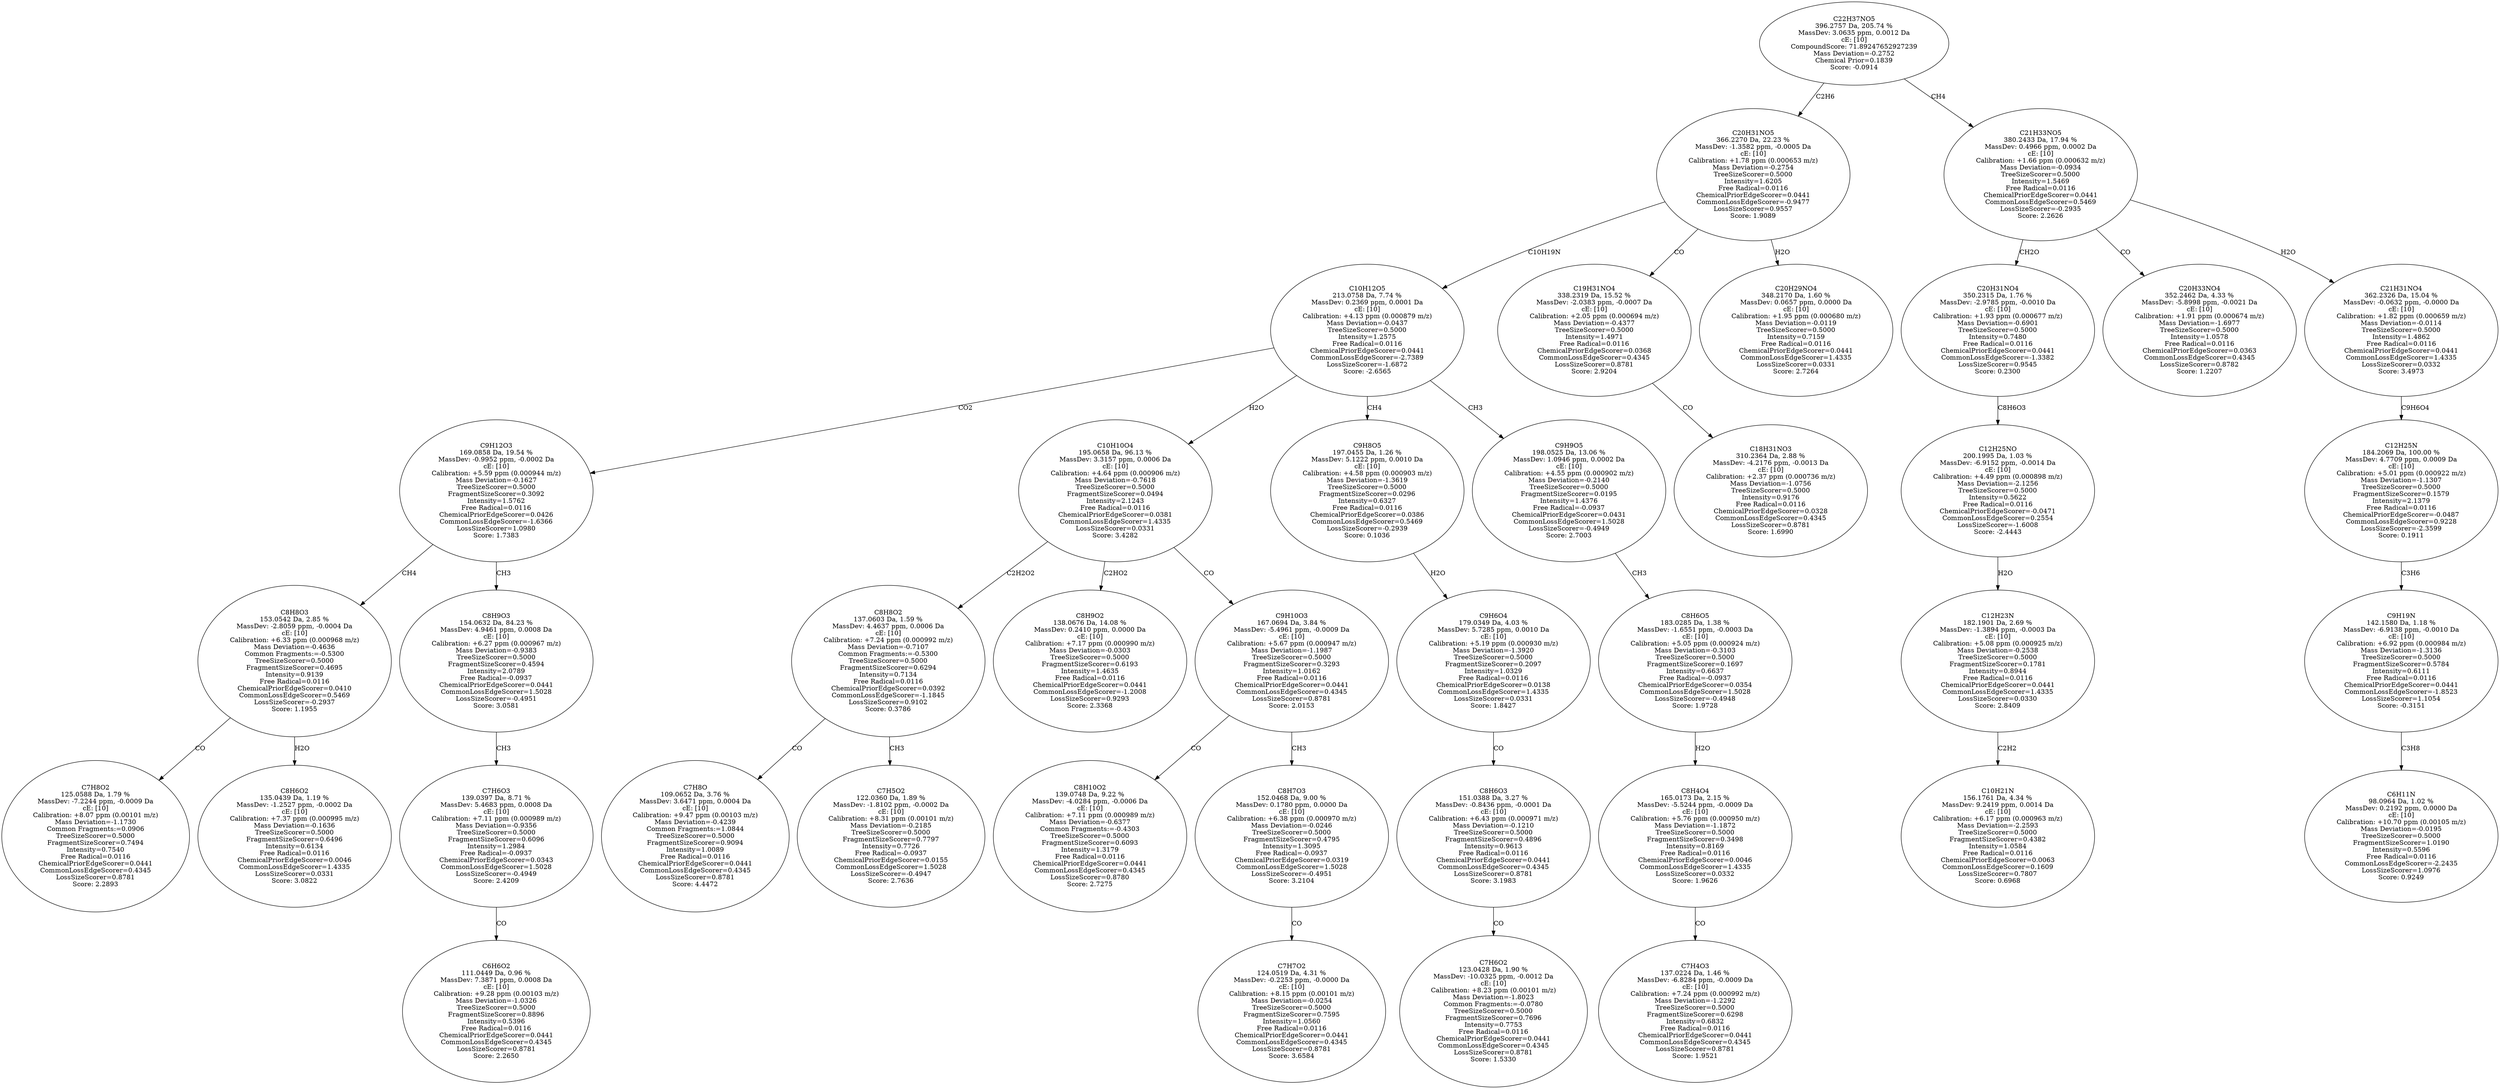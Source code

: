 strict digraph {
v1 [label="C7H8O2\n125.0588 Da, 1.79 %\nMassDev: -7.2244 ppm, -0.0009 Da\ncE: [10]\nCalibration: +8.07 ppm (0.00101 m/z)\nMass Deviation=-1.1730\nCommon Fragments:=0.0906\nTreeSizeScorer=0.5000\nFragmentSizeScorer=0.7494\nIntensity=0.7540\nFree Radical=0.0116\nChemicalPriorEdgeScorer=0.0441\nCommonLossEdgeScorer=0.4345\nLossSizeScorer=0.8781\nScore: 2.2893"];
v2 [label="C8H6O2\n135.0439 Da, 1.19 %\nMassDev: -1.2527 ppm, -0.0002 Da\ncE: [10]\nCalibration: +7.37 ppm (0.000995 m/z)\nMass Deviation=-0.1636\nTreeSizeScorer=0.5000\nFragmentSizeScorer=0.6496\nIntensity=0.6134\nFree Radical=0.0116\nChemicalPriorEdgeScorer=0.0046\nCommonLossEdgeScorer=1.4335\nLossSizeScorer=0.0331\nScore: 3.0822"];
v3 [label="C8H8O3\n153.0542 Da, 2.85 %\nMassDev: -2.8059 ppm, -0.0004 Da\ncE: [10]\nCalibration: +6.33 ppm (0.000968 m/z)\nMass Deviation=-0.4636\nCommon Fragments:=-0.5300\nTreeSizeScorer=0.5000\nFragmentSizeScorer=0.4695\nIntensity=0.9139\nFree Radical=0.0116\nChemicalPriorEdgeScorer=0.0410\nCommonLossEdgeScorer=0.5469\nLossSizeScorer=-0.2937\nScore: 1.1955"];
v4 [label="C6H6O2\n111.0449 Da, 0.96 %\nMassDev: 7.3871 ppm, 0.0008 Da\ncE: [10]\nCalibration: +9.28 ppm (0.00103 m/z)\nMass Deviation=-1.0326\nTreeSizeScorer=0.5000\nFragmentSizeScorer=0.8896\nIntensity=0.5396\nFree Radical=0.0116\nChemicalPriorEdgeScorer=0.0441\nCommonLossEdgeScorer=0.4345\nLossSizeScorer=0.8781\nScore: 2.2650"];
v5 [label="C7H6O3\n139.0397 Da, 8.71 %\nMassDev: 5.4683 ppm, 0.0008 Da\ncE: [10]\nCalibration: +7.11 ppm (0.000989 m/z)\nMass Deviation=-0.9356\nTreeSizeScorer=0.5000\nFragmentSizeScorer=0.6096\nIntensity=1.2984\nFree Radical=-0.0937\nChemicalPriorEdgeScorer=0.0343\nCommonLossEdgeScorer=1.5028\nLossSizeScorer=-0.4949\nScore: 2.4209"];
v6 [label="C8H9O3\n154.0632 Da, 84.23 %\nMassDev: 4.9461 ppm, 0.0008 Da\ncE: [10]\nCalibration: +6.27 ppm (0.000967 m/z)\nMass Deviation=-0.9383\nTreeSizeScorer=0.5000\nFragmentSizeScorer=0.4594\nIntensity=2.0789\nFree Radical=-0.0937\nChemicalPriorEdgeScorer=0.0441\nCommonLossEdgeScorer=1.5028\nLossSizeScorer=-0.4951\nScore: 3.0581"];
v7 [label="C9H12O3\n169.0858 Da, 19.54 %\nMassDev: -0.9952 ppm, -0.0002 Da\ncE: [10]\nCalibration: +5.59 ppm (0.000944 m/z)\nMass Deviation=-0.1627\nTreeSizeScorer=0.5000\nFragmentSizeScorer=0.3092\nIntensity=1.5762\nFree Radical=0.0116\nChemicalPriorEdgeScorer=0.0426\nCommonLossEdgeScorer=-1.6366\nLossSizeScorer=1.0980\nScore: 1.7383"];
v8 [label="C7H8O\n109.0652 Da, 3.76 %\nMassDev: 3.6471 ppm, 0.0004 Da\ncE: [10]\nCalibration: +9.47 ppm (0.00103 m/z)\nMass Deviation=-0.4239\nCommon Fragments:=1.0844\nTreeSizeScorer=0.5000\nFragmentSizeScorer=0.9094\nIntensity=1.0089\nFree Radical=0.0116\nChemicalPriorEdgeScorer=0.0441\nCommonLossEdgeScorer=0.4345\nLossSizeScorer=0.8781\nScore: 4.4472"];
v9 [label="C7H5O2\n122.0360 Da, 1.89 %\nMassDev: -1.8102 ppm, -0.0002 Da\ncE: [10]\nCalibration: +8.31 ppm (0.00101 m/z)\nMass Deviation=-0.2185\nTreeSizeScorer=0.5000\nFragmentSizeScorer=0.7797\nIntensity=0.7726\nFree Radical=-0.0937\nChemicalPriorEdgeScorer=0.0155\nCommonLossEdgeScorer=1.5028\nLossSizeScorer=-0.4947\nScore: 2.7636"];
v10 [label="C8H8O2\n137.0603 Da, 1.59 %\nMassDev: 4.4637 ppm, 0.0006 Da\ncE: [10]\nCalibration: +7.24 ppm (0.000992 m/z)\nMass Deviation=-0.7107\nCommon Fragments:=-0.5300\nTreeSizeScorer=0.5000\nFragmentSizeScorer=0.6294\nIntensity=0.7134\nFree Radical=0.0116\nChemicalPriorEdgeScorer=0.0392\nCommonLossEdgeScorer=-1.1845\nLossSizeScorer=0.9102\nScore: 0.3786"];
v11 [label="C8H9O2\n138.0676 Da, 14.08 %\nMassDev: 0.2410 ppm, 0.0000 Da\ncE: [10]\nCalibration: +7.17 ppm (0.000990 m/z)\nMass Deviation=-0.0303\nTreeSizeScorer=0.5000\nFragmentSizeScorer=0.6193\nIntensity=1.4635\nFree Radical=0.0116\nChemicalPriorEdgeScorer=0.0441\nCommonLossEdgeScorer=-1.2008\nLossSizeScorer=0.9293\nScore: 2.3368"];
v12 [label="C8H10O2\n139.0748 Da, 9.22 %\nMassDev: -4.0284 ppm, -0.0006 Da\ncE: [10]\nCalibration: +7.11 ppm (0.000989 m/z)\nMass Deviation=-0.6377\nCommon Fragments:=-0.4303\nTreeSizeScorer=0.5000\nFragmentSizeScorer=0.6093\nIntensity=1.3179\nFree Radical=0.0116\nChemicalPriorEdgeScorer=0.0441\nCommonLossEdgeScorer=0.4345\nLossSizeScorer=0.8780\nScore: 2.7275"];
v13 [label="C7H7O2\n124.0519 Da, 4.31 %\nMassDev: -0.2253 ppm, -0.0000 Da\ncE: [10]\nCalibration: +8.15 ppm (0.00101 m/z)\nMass Deviation=-0.0254\nTreeSizeScorer=0.5000\nFragmentSizeScorer=0.7595\nIntensity=1.0560\nFree Radical=0.0116\nChemicalPriorEdgeScorer=0.0441\nCommonLossEdgeScorer=0.4345\nLossSizeScorer=0.8781\nScore: 3.6584"];
v14 [label="C8H7O3\n152.0468 Da, 9.00 %\nMassDev: 0.1780 ppm, 0.0000 Da\ncE: [10]\nCalibration: +6.38 ppm (0.000970 m/z)\nMass Deviation=-0.0246\nTreeSizeScorer=0.5000\nFragmentSizeScorer=0.4795\nIntensity=1.3095\nFree Radical=-0.0937\nChemicalPriorEdgeScorer=0.0319\nCommonLossEdgeScorer=1.5028\nLossSizeScorer=-0.4951\nScore: 3.2104"];
v15 [label="C9H10O3\n167.0694 Da, 3.84 %\nMassDev: -5.4961 ppm, -0.0009 Da\ncE: [10]\nCalibration: +5.67 ppm (0.000947 m/z)\nMass Deviation=-1.1987\nTreeSizeScorer=0.5000\nFragmentSizeScorer=0.3293\nIntensity=1.0162\nFree Radical=0.0116\nChemicalPriorEdgeScorer=0.0441\nCommonLossEdgeScorer=0.4345\nLossSizeScorer=0.8781\nScore: 2.0153"];
v16 [label="C10H10O4\n195.0658 Da, 96.13 %\nMassDev: 3.3157 ppm, 0.0006 Da\ncE: [10]\nCalibration: +4.64 ppm (0.000906 m/z)\nMass Deviation=-0.7618\nTreeSizeScorer=0.5000\nFragmentSizeScorer=0.0494\nIntensity=2.1243\nFree Radical=0.0116\nChemicalPriorEdgeScorer=0.0381\nCommonLossEdgeScorer=1.4335\nLossSizeScorer=0.0331\nScore: 3.4282"];
v17 [label="C7H6O2\n123.0428 Da, 1.90 %\nMassDev: -10.0325 ppm, -0.0012 Da\ncE: [10]\nCalibration: +8.23 ppm (0.00101 m/z)\nMass Deviation=-1.8023\nCommon Fragments:=-0.0780\nTreeSizeScorer=0.5000\nFragmentSizeScorer=0.7696\nIntensity=0.7753\nFree Radical=0.0116\nChemicalPriorEdgeScorer=0.0441\nCommonLossEdgeScorer=0.4345\nLossSizeScorer=0.8781\nScore: 1.5330"];
v18 [label="C8H6O3\n151.0388 Da, 3.27 %\nMassDev: -0.8436 ppm, -0.0001 Da\ncE: [10]\nCalibration: +6.43 ppm (0.000971 m/z)\nMass Deviation=-0.1210\nTreeSizeScorer=0.5000\nFragmentSizeScorer=0.4896\nIntensity=0.9613\nFree Radical=0.0116\nChemicalPriorEdgeScorer=0.0441\nCommonLossEdgeScorer=0.4345\nLossSizeScorer=0.8781\nScore: 3.1983"];
v19 [label="C9H6O4\n179.0349 Da, 4.03 %\nMassDev: 5.7285 ppm, 0.0010 Da\ncE: [10]\nCalibration: +5.19 ppm (0.000930 m/z)\nMass Deviation=-1.3920\nTreeSizeScorer=0.5000\nFragmentSizeScorer=0.2097\nIntensity=1.0329\nFree Radical=0.0116\nChemicalPriorEdgeScorer=0.0138\nCommonLossEdgeScorer=1.4335\nLossSizeScorer=0.0331\nScore: 1.8427"];
v20 [label="C9H8O5\n197.0455 Da, 1.26 %\nMassDev: 5.1222 ppm, 0.0010 Da\ncE: [10]\nCalibration: +4.58 ppm (0.000903 m/z)\nMass Deviation=-1.3619\nTreeSizeScorer=0.5000\nFragmentSizeScorer=0.0296\nIntensity=0.6327\nFree Radical=0.0116\nChemicalPriorEdgeScorer=0.0386\nCommonLossEdgeScorer=0.5469\nLossSizeScorer=-0.2939\nScore: 0.1036"];
v21 [label="C7H4O3\n137.0224 Da, 1.46 %\nMassDev: -6.8284 ppm, -0.0009 Da\ncE: [10]\nCalibration: +7.24 ppm (0.000992 m/z)\nMass Deviation=-1.2292\nTreeSizeScorer=0.5000\nFragmentSizeScorer=0.6298\nIntensity=0.6832\nFree Radical=0.0116\nChemicalPriorEdgeScorer=0.0441\nCommonLossEdgeScorer=0.4345\nLossSizeScorer=0.8781\nScore: 1.9521"];
v22 [label="C8H4O4\n165.0173 Da, 2.15 %\nMassDev: -5.5244 ppm, -0.0009 Da\ncE: [10]\nCalibration: +5.76 ppm (0.000950 m/z)\nMass Deviation=-1.1872\nTreeSizeScorer=0.5000\nFragmentSizeScorer=0.3498\nIntensity=0.8169\nFree Radical=0.0116\nChemicalPriorEdgeScorer=0.0046\nCommonLossEdgeScorer=1.4335\nLossSizeScorer=0.0332\nScore: 1.9626"];
v23 [label="C8H6O5\n183.0285 Da, 1.38 %\nMassDev: -1.6551 ppm, -0.0003 Da\ncE: [10]\nCalibration: +5.05 ppm (0.000924 m/z)\nMass Deviation=-0.3103\nTreeSizeScorer=0.5000\nFragmentSizeScorer=0.1697\nIntensity=0.6637\nFree Radical=-0.0937\nChemicalPriorEdgeScorer=0.0354\nCommonLossEdgeScorer=1.5028\nLossSizeScorer=-0.4948\nScore: 1.9728"];
v24 [label="C9H9O5\n198.0525 Da, 13.06 %\nMassDev: 1.0946 ppm, 0.0002 Da\ncE: [10]\nCalibration: +4.55 ppm (0.000902 m/z)\nMass Deviation=-0.2140\nTreeSizeScorer=0.5000\nFragmentSizeScorer=0.0195\nIntensity=1.4376\nFree Radical=-0.0937\nChemicalPriorEdgeScorer=0.0431\nCommonLossEdgeScorer=1.5028\nLossSizeScorer=-0.4949\nScore: 2.7003"];
v25 [label="C10H12O5\n213.0758 Da, 7.74 %\nMassDev: 0.2369 ppm, 0.0001 Da\ncE: [10]\nCalibration: +4.13 ppm (0.000879 m/z)\nMass Deviation=-0.0437\nTreeSizeScorer=0.5000\nIntensity=1.2575\nFree Radical=0.0116\nChemicalPriorEdgeScorer=0.0441\nCommonLossEdgeScorer=-2.7389\nLossSizeScorer=-1.6872\nScore: -2.6565"];
v26 [label="C18H31NO3\n310.2364 Da, 2.88 %\nMassDev: -4.2176 ppm, -0.0013 Da\ncE: [10]\nCalibration: +2.37 ppm (0.000736 m/z)\nMass Deviation=-1.0756\nTreeSizeScorer=0.5000\nIntensity=0.9176\nFree Radical=0.0116\nChemicalPriorEdgeScorer=0.0328\nCommonLossEdgeScorer=0.4345\nLossSizeScorer=0.8781\nScore: 1.6990"];
v27 [label="C19H31NO4\n338.2319 Da, 15.52 %\nMassDev: -2.0383 ppm, -0.0007 Da\ncE: [10]\nCalibration: +2.05 ppm (0.000694 m/z)\nMass Deviation=-0.4377\nTreeSizeScorer=0.5000\nIntensity=1.4971\nFree Radical=0.0116\nChemicalPriorEdgeScorer=0.0368\nCommonLossEdgeScorer=0.4345\nLossSizeScorer=0.8781\nScore: 2.9204"];
v28 [label="C20H29NO4\n348.2170 Da, 1.60 %\nMassDev: 0.0657 ppm, 0.0000 Da\ncE: [10]\nCalibration: +1.95 ppm (0.000680 m/z)\nMass Deviation=-0.0119\nTreeSizeScorer=0.5000\nIntensity=0.7159\nFree Radical=0.0116\nChemicalPriorEdgeScorer=0.0441\nCommonLossEdgeScorer=1.4335\nLossSizeScorer=0.0331\nScore: 2.7264"];
v29 [label="C20H31NO5\n366.2270 Da, 22.23 %\nMassDev: -1.3582 ppm, -0.0005 Da\ncE: [10]\nCalibration: +1.78 ppm (0.000653 m/z)\nMass Deviation=-0.2754\nTreeSizeScorer=0.5000\nIntensity=1.6205\nFree Radical=0.0116\nChemicalPriorEdgeScorer=0.0441\nCommonLossEdgeScorer=-0.9477\nLossSizeScorer=0.9557\nScore: 1.9089"];
v30 [label="C10H21N\n156.1761 Da, 4.34 %\nMassDev: 9.2419 ppm, 0.0014 Da\ncE: [10]\nCalibration: +6.17 ppm (0.000963 m/z)\nMass Deviation=-2.2593\nTreeSizeScorer=0.5000\nFragmentSizeScorer=0.4382\nIntensity=1.0584\nFree Radical=0.0116\nChemicalPriorEdgeScorer=0.0063\nCommonLossEdgeScorer=0.1609\nLossSizeScorer=0.7807\nScore: 0.6968"];
v31 [label="C12H23N\n182.1901 Da, 2.69 %\nMassDev: -1.3894 ppm, -0.0003 Da\ncE: [10]\nCalibration: +5.08 ppm (0.000925 m/z)\nMass Deviation=-0.2538\nTreeSizeScorer=0.5000\nFragmentSizeScorer=0.1781\nIntensity=0.8944\nFree Radical=0.0116\nChemicalPriorEdgeScorer=0.0441\nCommonLossEdgeScorer=1.4335\nLossSizeScorer=0.0330\nScore: 2.8409"];
v32 [label="C12H25NO\n200.1995 Da, 1.03 %\nMassDev: -6.9152 ppm, -0.0014 Da\ncE: [10]\nCalibration: +4.49 ppm (0.000898 m/z)\nMass Deviation=-2.1256\nTreeSizeScorer=0.5000\nIntensity=0.5622\nFree Radical=0.0116\nChemicalPriorEdgeScorer=-0.0471\nCommonLossEdgeScorer=0.2554\nLossSizeScorer=-1.6008\nScore: -2.4443"];
v33 [label="C20H31NO4\n350.2315 Da, 1.76 %\nMassDev: -2.9785 ppm, -0.0010 Da\ncE: [10]\nCalibration: +1.93 ppm (0.000677 m/z)\nMass Deviation=-0.6901\nTreeSizeScorer=0.5000\nIntensity=0.7480\nFree Radical=0.0116\nChemicalPriorEdgeScorer=0.0441\nCommonLossEdgeScorer=-1.3382\nLossSizeScorer=0.9545\nScore: 0.2300"];
v34 [label="C20H33NO4\n352.2462 Da, 4.33 %\nMassDev: -5.8998 ppm, -0.0021 Da\ncE: [10]\nCalibration: +1.91 ppm (0.000674 m/z)\nMass Deviation=-1.6977\nTreeSizeScorer=0.5000\nIntensity=1.0578\nFree Radical=0.0116\nChemicalPriorEdgeScorer=0.0363\nCommonLossEdgeScorer=0.4345\nLossSizeScorer=0.8782\nScore: 1.2207"];
v35 [label="C6H11N\n98.0964 Da, 1.02 %\nMassDev: 0.2192 ppm, 0.0000 Da\ncE: [10]\nCalibration: +10.70 ppm (0.00105 m/z)\nMass Deviation=-0.0195\nTreeSizeScorer=0.5000\nFragmentSizeScorer=1.0190\nIntensity=0.5596\nFree Radical=0.0116\nCommonLossEdgeScorer=-2.2435\nLossSizeScorer=1.0976\nScore: 0.9249"];
v36 [label="C9H19N\n142.1580 Da, 1.18 %\nMassDev: -6.9138 ppm, -0.0010 Da\ncE: [10]\nCalibration: +6.92 ppm (0.000984 m/z)\nMass Deviation=-1.3136\nTreeSizeScorer=0.5000\nFragmentSizeScorer=0.5784\nIntensity=0.6111\nFree Radical=0.0116\nChemicalPriorEdgeScorer=0.0441\nCommonLossEdgeScorer=-1.8523\nLossSizeScorer=1.1054\nScore: -0.3151"];
v37 [label="C12H25N\n184.2069 Da, 100.00 %\nMassDev: 4.7709 ppm, 0.0009 Da\ncE: [10]\nCalibration: +5.01 ppm (0.000922 m/z)\nMass Deviation=-1.1307\nTreeSizeScorer=0.5000\nFragmentSizeScorer=0.1579\nIntensity=2.1379\nFree Radical=0.0116\nChemicalPriorEdgeScorer=-0.0487\nCommonLossEdgeScorer=0.9228\nLossSizeScorer=-2.3599\nScore: 0.1911"];
v38 [label="C21H31NO4\n362.2326 Da, 15.04 %\nMassDev: -0.0632 ppm, -0.0000 Da\ncE: [10]\nCalibration: +1.82 ppm (0.000659 m/z)\nMass Deviation=-0.0114\nTreeSizeScorer=0.5000\nIntensity=1.4862\nFree Radical=0.0116\nChemicalPriorEdgeScorer=0.0441\nCommonLossEdgeScorer=1.4335\nLossSizeScorer=0.0332\nScore: 3.4973"];
v39 [label="C21H33NO5\n380.2433 Da, 17.94 %\nMassDev: 0.4966 ppm, 0.0002 Da\ncE: [10]\nCalibration: +1.66 ppm (0.000632 m/z)\nMass Deviation=-0.0934\nTreeSizeScorer=0.5000\nIntensity=1.5469\nFree Radical=0.0116\nChemicalPriorEdgeScorer=0.0441\nCommonLossEdgeScorer=0.5469\nLossSizeScorer=-0.2935\nScore: 2.2626"];
v40 [label="C22H37NO5\n396.2757 Da, 205.74 %\nMassDev: 3.0635 ppm, 0.0012 Da\ncE: [10]\nCompoundScore: 71.89247652927239\nMass Deviation=-0.2752\nChemical Prior=0.1839\nScore: -0.0914"];
v3 -> v1 [label="CO"];
v3 -> v2 [label="H2O"];
v7 -> v3 [label="CH4"];
v5 -> v4 [label="CO"];
v6 -> v5 [label="CH3"];
v7 -> v6 [label="CH3"];
v25 -> v7 [label="CO2"];
v10 -> v8 [label="CO"];
v10 -> v9 [label="CH3"];
v16 -> v10 [label="C2H2O2"];
v16 -> v11 [label="C2HO2"];
v15 -> v12 [label="CO"];
v14 -> v13 [label="CO"];
v15 -> v14 [label="CH3"];
v16 -> v15 [label="CO"];
v25 -> v16 [label="H2O"];
v18 -> v17 [label="CO"];
v19 -> v18 [label="CO"];
v20 -> v19 [label="H2O"];
v25 -> v20 [label="CH4"];
v22 -> v21 [label="CO"];
v23 -> v22 [label="H2O"];
v24 -> v23 [label="CH3"];
v25 -> v24 [label="CH3"];
v29 -> v25 [label="C10H19N"];
v27 -> v26 [label="CO"];
v29 -> v27 [label="CO"];
v29 -> v28 [label="H2O"];
v40 -> v29 [label="C2H6"];
v31 -> v30 [label="C2H2"];
v32 -> v31 [label="H2O"];
v33 -> v32 [label="C8H6O3"];
v39 -> v33 [label="CH2O"];
v39 -> v34 [label="CO"];
v36 -> v35 [label="C3H8"];
v37 -> v36 [label="C3H6"];
v38 -> v37 [label="C9H6O4"];
v39 -> v38 [label="H2O"];
v40 -> v39 [label="CH4"];
}